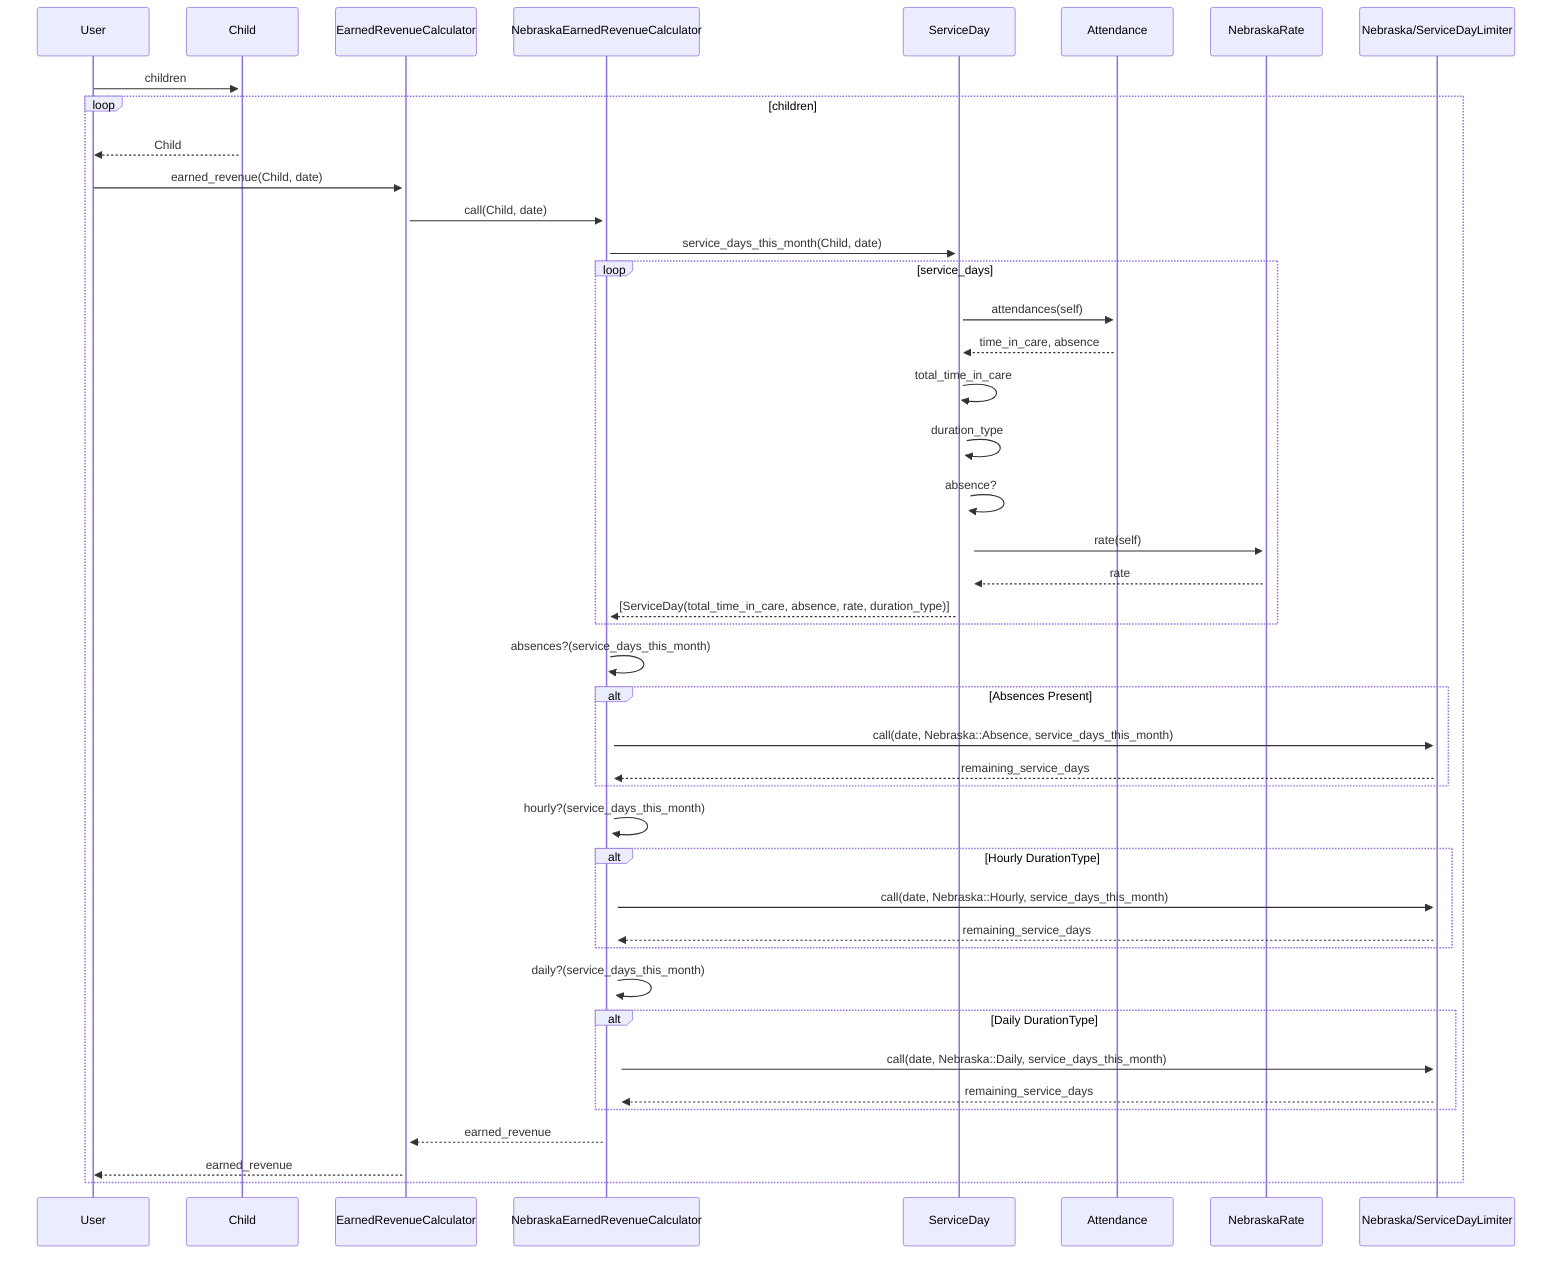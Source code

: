 sequenceDiagram
    %% User loops children to request earned revenue for each
    User->>+Child: children
    loop children
      Child-->>User: Child
      %% User requests earned_revenue for each child
      User->>+EarnedRevenueCalculator: earned_revenue(Child, date)
      
      %% EarnedRevenueCalculator determines the right [Nebraska]EarnedRevenueCalculator
      %% based on the User's state, then requests earned_revenue for each child
      EarnedRevenueCalculator->>+NebraskaEarnedRevenueCalculator: call(Child, date)

      NebraskaEarnedRevenueCalculator->>+ServiceDay: service_days_this_month(Child, date)
      loop service_days
        ServiceDay->>+Attendance: attendances(self)
        Attendance-->>ServiceDay: time_in_care, absence
        ServiceDay->>+ServiceDay: total_time_in_care
        ServiceDay->>+ServiceDay: duration_type
        ServiceDay->>+ServiceDay: absence?
        ServiceDay->>+NebraskaRate: rate(self)
        %% NebraskaRate.where(region:).where(max_age:).where(enrolled_in_school:).where(accredited:).where(qris_rating:).(license_type:).where(duration:)
        NebraskaRate-->>ServiceDay: rate
        ServiceDay-->>NebraskaEarnedRevenueCalculator: [ServiceDay(total_time_in_care, absence, rate, duration_type)]
      end
      %% Are there any absences in the service_days list?
      NebraskaEarnedRevenueCalculator->>+NebraskaEarnedRevenueCalculator: absences?(service_days_this_month)
      alt Absences Present
          NebraskaEarnedRevenueCalculator->>+Nebraska/ServiceDayLimiter: call(date, Nebraska::Absence, service_days_this_month)
          Nebraska/ServiceDayLimiter-->>NebraskaEarnedRevenueCalculator: remaining_service_days
      end
      %% Are there any hourly durations in the service_days list?
      NebraskaEarnedRevenueCalculator->>+NebraskaEarnedRevenueCalculator: hourly?(service_days_this_month)
      alt Hourly DurationType
          NebraskaEarnedRevenueCalculator->>+Nebraska/ServiceDayLimiter: call(date, Nebraska::Hourly, service_days_this_month)
          Nebraska/ServiceDayLimiter-->>NebraskaEarnedRevenueCalculator: remaining_service_days
      end
      %% Are there any daily durations in the service_days list?
      NebraskaEarnedRevenueCalculator->>+NebraskaEarnedRevenueCalculator: daily?(service_days_this_month)
      alt Daily DurationType
          NebraskaEarnedRevenueCalculator->>+Nebraska/ServiceDayLimiter: call(date, Nebraska::Daily, service_days_this_month)
          Nebraska/ServiceDayLimiter-->>NebraskaEarnedRevenueCalculator: remaining_service_days
      end
      NebraskaEarnedRevenueCalculator-->>EarnedRevenueCalculator: earned_revenue
      EarnedRevenueCalculator-->>User: earned_revenue
    end